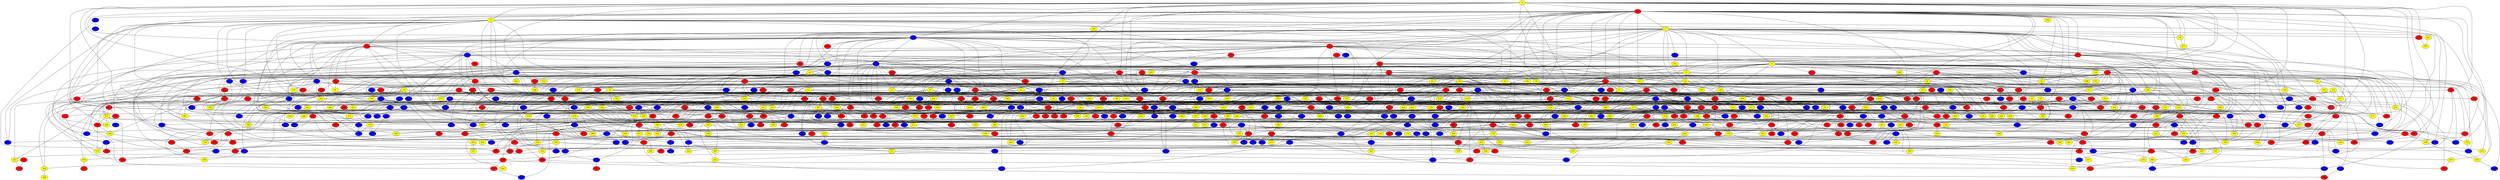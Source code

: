 graph {
0 [style = filled fillcolor = yellow];
1 [style = filled fillcolor = red];
2 [style = filled fillcolor = yellow];
3 [style = filled fillcolor = yellow];
4 [style = filled fillcolor = yellow];
5 [style = filled fillcolor = red];
6 [style = filled fillcolor = blue];
7 [style = filled fillcolor = red];
8 [style = filled fillcolor = red];
9 [style = filled fillcolor = red];
10 [style = filled fillcolor = blue];
11 [style = filled fillcolor = red];
12 [style = filled fillcolor = red];
13 [style = filled fillcolor = blue];
14 [style = filled fillcolor = red];
15 [style = filled fillcolor = red];
16 [style = filled fillcolor = yellow];
17 [style = filled fillcolor = yellow];
18 [style = filled fillcolor = blue];
19 [style = filled fillcolor = blue];
20 [style = filled fillcolor = red];
21 [style = filled fillcolor = yellow];
22 [style = filled fillcolor = blue];
23 [style = filled fillcolor = red];
24 [style = filled fillcolor = red];
25 [style = filled fillcolor = red];
26 [style = filled fillcolor = red];
27 [style = filled fillcolor = red];
28 [style = filled fillcolor = blue];
29 [style = filled fillcolor = yellow];
30 [style = filled fillcolor = yellow];
31 [style = filled fillcolor = red];
32 [style = filled fillcolor = yellow];
33 [style = filled fillcolor = blue];
34 [style = filled fillcolor = red];
35 [style = filled fillcolor = yellow];
36 [style = filled fillcolor = yellow];
37 [style = filled fillcolor = yellow];
38 [style = filled fillcolor = blue];
39 [style = filled fillcolor = blue];
40 [style = filled fillcolor = red];
41 [style = filled fillcolor = yellow];
42 [style = filled fillcolor = blue];
43 [style = filled fillcolor = red];
44 [style = filled fillcolor = blue];
45 [style = filled fillcolor = yellow];
46 [style = filled fillcolor = red];
47 [style = filled fillcolor = red];
48 [style = filled fillcolor = blue];
49 [style = filled fillcolor = yellow];
50 [style = filled fillcolor = yellow];
51 [style = filled fillcolor = yellow];
52 [style = filled fillcolor = red];
53 [style = filled fillcolor = red];
54 [style = filled fillcolor = yellow];
55 [style = filled fillcolor = blue];
56 [style = filled fillcolor = red];
57 [style = filled fillcolor = red];
58 [style = filled fillcolor = yellow];
59 [style = filled fillcolor = red];
60 [style = filled fillcolor = yellow];
61 [style = filled fillcolor = yellow];
62 [style = filled fillcolor = yellow];
63 [style = filled fillcolor = red];
64 [style = filled fillcolor = red];
65 [style = filled fillcolor = red];
66 [style = filled fillcolor = yellow];
67 [style = filled fillcolor = yellow];
68 [style = filled fillcolor = yellow];
69 [style = filled fillcolor = red];
70 [style = filled fillcolor = red];
71 [style = filled fillcolor = red];
72 [style = filled fillcolor = yellow];
73 [style = filled fillcolor = yellow];
74 [style = filled fillcolor = yellow];
75 [style = filled fillcolor = red];
76 [style = filled fillcolor = blue];
77 [style = filled fillcolor = blue];
78 [style = filled fillcolor = yellow];
79 [style = filled fillcolor = blue];
80 [style = filled fillcolor = red];
81 [style = filled fillcolor = yellow];
82 [style = filled fillcolor = blue];
83 [style = filled fillcolor = blue];
84 [style = filled fillcolor = blue];
85 [style = filled fillcolor = red];
86 [style = filled fillcolor = blue];
87 [style = filled fillcolor = blue];
88 [style = filled fillcolor = blue];
89 [style = filled fillcolor = blue];
90 [style = filled fillcolor = red];
91 [style = filled fillcolor = blue];
92 [style = filled fillcolor = red];
93 [style = filled fillcolor = red];
94 [style = filled fillcolor = blue];
95 [style = filled fillcolor = blue];
96 [style = filled fillcolor = yellow];
97 [style = filled fillcolor = blue];
98 [style = filled fillcolor = yellow];
99 [style = filled fillcolor = red];
100 [style = filled fillcolor = red];
101 [style = filled fillcolor = red];
102 [style = filled fillcolor = red];
103 [style = filled fillcolor = red];
104 [style = filled fillcolor = yellow];
105 [style = filled fillcolor = yellow];
106 [style = filled fillcolor = red];
107 [style = filled fillcolor = yellow];
108 [style = filled fillcolor = red];
109 [style = filled fillcolor = blue];
110 [style = filled fillcolor = blue];
111 [style = filled fillcolor = blue];
112 [style = filled fillcolor = yellow];
113 [style = filled fillcolor = yellow];
114 [style = filled fillcolor = yellow];
115 [style = filled fillcolor = yellow];
116 [style = filled fillcolor = blue];
117 [style = filled fillcolor = blue];
118 [style = filled fillcolor = red];
119 [style = filled fillcolor = blue];
120 [style = filled fillcolor = red];
121 [style = filled fillcolor = blue];
122 [style = filled fillcolor = red];
123 [style = filled fillcolor = blue];
124 [style = filled fillcolor = blue];
125 [style = filled fillcolor = blue];
126 [style = filled fillcolor = red];
127 [style = filled fillcolor = red];
128 [style = filled fillcolor = red];
129 [style = filled fillcolor = red];
130 [style = filled fillcolor = blue];
131 [style = filled fillcolor = blue];
132 [style = filled fillcolor = red];
133 [style = filled fillcolor = yellow];
134 [style = filled fillcolor = red];
135 [style = filled fillcolor = blue];
136 [style = filled fillcolor = blue];
137 [style = filled fillcolor = red];
138 [style = filled fillcolor = yellow];
139 [style = filled fillcolor = yellow];
140 [style = filled fillcolor = blue];
141 [style = filled fillcolor = yellow];
142 [style = filled fillcolor = blue];
143 [style = filled fillcolor = blue];
144 [style = filled fillcolor = yellow];
145 [style = filled fillcolor = blue];
146 [style = filled fillcolor = blue];
147 [style = filled fillcolor = red];
148 [style = filled fillcolor = blue];
149 [style = filled fillcolor = blue];
150 [style = filled fillcolor = red];
151 [style = filled fillcolor = yellow];
152 [style = filled fillcolor = red];
153 [style = filled fillcolor = red];
154 [style = filled fillcolor = yellow];
155 [style = filled fillcolor = red];
156 [style = filled fillcolor = yellow];
157 [style = filled fillcolor = blue];
158 [style = filled fillcolor = blue];
159 [style = filled fillcolor = blue];
160 [style = filled fillcolor = red];
161 [style = filled fillcolor = yellow];
162 [style = filled fillcolor = yellow];
163 [style = filled fillcolor = yellow];
164 [style = filled fillcolor = blue];
165 [style = filled fillcolor = blue];
166 [style = filled fillcolor = yellow];
167 [style = filled fillcolor = red];
168 [style = filled fillcolor = red];
169 [style = filled fillcolor = yellow];
170 [style = filled fillcolor = red];
171 [style = filled fillcolor = red];
172 [style = filled fillcolor = yellow];
173 [style = filled fillcolor = blue];
174 [style = filled fillcolor = red];
175 [style = filled fillcolor = red];
176 [style = filled fillcolor = blue];
177 [style = filled fillcolor = red];
178 [style = filled fillcolor = yellow];
179 [style = filled fillcolor = yellow];
180 [style = filled fillcolor = red];
181 [style = filled fillcolor = red];
182 [style = filled fillcolor = red];
183 [style = filled fillcolor = yellow];
184 [style = filled fillcolor = red];
185 [style = filled fillcolor = yellow];
186 [style = filled fillcolor = yellow];
187 [style = filled fillcolor = yellow];
188 [style = filled fillcolor = yellow];
189 [style = filled fillcolor = blue];
190 [style = filled fillcolor = red];
191 [style = filled fillcolor = red];
192 [style = filled fillcolor = red];
193 [style = filled fillcolor = yellow];
194 [style = filled fillcolor = red];
195 [style = filled fillcolor = red];
196 [style = filled fillcolor = blue];
197 [style = filled fillcolor = blue];
198 [style = filled fillcolor = yellow];
199 [style = filled fillcolor = red];
200 [style = filled fillcolor = yellow];
201 [style = filled fillcolor = yellow];
202 [style = filled fillcolor = red];
203 [style = filled fillcolor = red];
204 [style = filled fillcolor = blue];
205 [style = filled fillcolor = blue];
206 [style = filled fillcolor = yellow];
207 [style = filled fillcolor = yellow];
208 [style = filled fillcolor = blue];
209 [style = filled fillcolor = blue];
210 [style = filled fillcolor = red];
211 [style = filled fillcolor = yellow];
212 [style = filled fillcolor = red];
213 [style = filled fillcolor = blue];
214 [style = filled fillcolor = red];
215 [style = filled fillcolor = red];
216 [style = filled fillcolor = yellow];
217 [style = filled fillcolor = red];
218 [style = filled fillcolor = blue];
219 [style = filled fillcolor = yellow];
220 [style = filled fillcolor = blue];
221 [style = filled fillcolor = yellow];
222 [style = filled fillcolor = red];
223 [style = filled fillcolor = red];
224 [style = filled fillcolor = blue];
225 [style = filled fillcolor = yellow];
226 [style = filled fillcolor = yellow];
227 [style = filled fillcolor = blue];
228 [style = filled fillcolor = red];
229 [style = filled fillcolor = red];
230 [style = filled fillcolor = blue];
231 [style = filled fillcolor = yellow];
232 [style = filled fillcolor = red];
233 [style = filled fillcolor = blue];
234 [style = filled fillcolor = blue];
235 [style = filled fillcolor = yellow];
236 [style = filled fillcolor = red];
237 [style = filled fillcolor = blue];
238 [style = filled fillcolor = red];
239 [style = filled fillcolor = blue];
240 [style = filled fillcolor = red];
241 [style = filled fillcolor = blue];
242 [style = filled fillcolor = yellow];
243 [style = filled fillcolor = red];
244 [style = filled fillcolor = red];
245 [style = filled fillcolor = red];
246 [style = filled fillcolor = yellow];
247 [style = filled fillcolor = blue];
248 [style = filled fillcolor = red];
249 [style = filled fillcolor = red];
250 [style = filled fillcolor = yellow];
251 [style = filled fillcolor = red];
252 [style = filled fillcolor = yellow];
253 [style = filled fillcolor = red];
254 [style = filled fillcolor = blue];
255 [style = filled fillcolor = blue];
256 [style = filled fillcolor = yellow];
257 [style = filled fillcolor = yellow];
258 [style = filled fillcolor = blue];
259 [style = filled fillcolor = yellow];
260 [style = filled fillcolor = yellow];
261 [style = filled fillcolor = blue];
262 [style = filled fillcolor = red];
263 [style = filled fillcolor = red];
264 [style = filled fillcolor = yellow];
265 [style = filled fillcolor = red];
266 [style = filled fillcolor = red];
267 [style = filled fillcolor = yellow];
268 [style = filled fillcolor = yellow];
269 [style = filled fillcolor = blue];
270 [style = filled fillcolor = red];
271 [style = filled fillcolor = red];
272 [style = filled fillcolor = blue];
273 [style = filled fillcolor = blue];
274 [style = filled fillcolor = yellow];
275 [style = filled fillcolor = red];
276 [style = filled fillcolor = red];
277 [style = filled fillcolor = yellow];
278 [style = filled fillcolor = yellow];
279 [style = filled fillcolor = red];
280 [style = filled fillcolor = yellow];
281 [style = filled fillcolor = yellow];
282 [style = filled fillcolor = red];
283 [style = filled fillcolor = red];
284 [style = filled fillcolor = red];
285 [style = filled fillcolor = red];
286 [style = filled fillcolor = yellow];
287 [style = filled fillcolor = yellow];
288 [style = filled fillcolor = yellow];
289 [style = filled fillcolor = yellow];
290 [style = filled fillcolor = red];
291 [style = filled fillcolor = red];
292 [style = filled fillcolor = red];
293 [style = filled fillcolor = yellow];
294 [style = filled fillcolor = yellow];
295 [style = filled fillcolor = red];
296 [style = filled fillcolor = yellow];
297 [style = filled fillcolor = blue];
298 [style = filled fillcolor = blue];
299 [style = filled fillcolor = yellow];
300 [style = filled fillcolor = red];
301 [style = filled fillcolor = red];
302 [style = filled fillcolor = yellow];
303 [style = filled fillcolor = yellow];
304 [style = filled fillcolor = blue];
305 [style = filled fillcolor = yellow];
306 [style = filled fillcolor = yellow];
307 [style = filled fillcolor = blue];
308 [style = filled fillcolor = red];
309 [style = filled fillcolor = red];
310 [style = filled fillcolor = yellow];
311 [style = filled fillcolor = yellow];
312 [style = filled fillcolor = red];
313 [style = filled fillcolor = red];
314 [style = filled fillcolor = red];
315 [style = filled fillcolor = yellow];
316 [style = filled fillcolor = red];
317 [style = filled fillcolor = yellow];
318 [style = filled fillcolor = red];
319 [style = filled fillcolor = red];
320 [style = filled fillcolor = yellow];
321 [style = filled fillcolor = blue];
322 [style = filled fillcolor = yellow];
323 [style = filled fillcolor = blue];
324 [style = filled fillcolor = blue];
325 [style = filled fillcolor = blue];
326 [style = filled fillcolor = blue];
327 [style = filled fillcolor = yellow];
328 [style = filled fillcolor = blue];
329 [style = filled fillcolor = red];
330 [style = filled fillcolor = yellow];
331 [style = filled fillcolor = yellow];
332 [style = filled fillcolor = red];
333 [style = filled fillcolor = blue];
334 [style = filled fillcolor = red];
335 [style = filled fillcolor = blue];
336 [style = filled fillcolor = red];
337 [style = filled fillcolor = yellow];
338 [style = filled fillcolor = blue];
339 [style = filled fillcolor = yellow];
340 [style = filled fillcolor = red];
341 [style = filled fillcolor = red];
342 [style = filled fillcolor = red];
343 [style = filled fillcolor = red];
344 [style = filled fillcolor = yellow];
345 [style = filled fillcolor = red];
346 [style = filled fillcolor = yellow];
347 [style = filled fillcolor = yellow];
348 [style = filled fillcolor = red];
349 [style = filled fillcolor = yellow];
350 [style = filled fillcolor = yellow];
351 [style = filled fillcolor = red];
352 [style = filled fillcolor = red];
353 [style = filled fillcolor = blue];
354 [style = filled fillcolor = red];
355 [style = filled fillcolor = yellow];
356 [style = filled fillcolor = yellow];
357 [style = filled fillcolor = red];
358 [style = filled fillcolor = red];
359 [style = filled fillcolor = yellow];
360 [style = filled fillcolor = red];
361 [style = filled fillcolor = blue];
362 [style = filled fillcolor = yellow];
363 [style = filled fillcolor = red];
364 [style = filled fillcolor = red];
365 [style = filled fillcolor = blue];
366 [style = filled fillcolor = yellow];
367 [style = filled fillcolor = blue];
368 [style = filled fillcolor = red];
369 [style = filled fillcolor = blue];
370 [style = filled fillcolor = blue];
371 [style = filled fillcolor = yellow];
372 [style = filled fillcolor = yellow];
373 [style = filled fillcolor = yellow];
374 [style = filled fillcolor = yellow];
375 [style = filled fillcolor = yellow];
376 [style = filled fillcolor = red];
377 [style = filled fillcolor = blue];
378 [style = filled fillcolor = red];
379 [style = filled fillcolor = yellow];
380 [style = filled fillcolor = red];
381 [style = filled fillcolor = yellow];
382 [style = filled fillcolor = red];
383 [style = filled fillcolor = red];
384 [style = filled fillcolor = red];
385 [style = filled fillcolor = yellow];
386 [style = filled fillcolor = yellow];
387 [style = filled fillcolor = blue];
388 [style = filled fillcolor = red];
389 [style = filled fillcolor = red];
390 [style = filled fillcolor = yellow];
391 [style = filled fillcolor = red];
392 [style = filled fillcolor = yellow];
393 [style = filled fillcolor = red];
394 [style = filled fillcolor = yellow];
395 [style = filled fillcolor = yellow];
396 [style = filled fillcolor = red];
397 [style = filled fillcolor = yellow];
398 [style = filled fillcolor = red];
399 [style = filled fillcolor = red];
400 [style = filled fillcolor = yellow];
401 [style = filled fillcolor = red];
402 [style = filled fillcolor = red];
403 [style = filled fillcolor = blue];
404 [style = filled fillcolor = yellow];
405 [style = filled fillcolor = red];
406 [style = filled fillcolor = blue];
407 [style = filled fillcolor = red];
408 [style = filled fillcolor = yellow];
409 [style = filled fillcolor = blue];
410 [style = filled fillcolor = yellow];
411 [style = filled fillcolor = yellow];
412 [style = filled fillcolor = yellow];
413 [style = filled fillcolor = red];
414 [style = filled fillcolor = blue];
415 [style = filled fillcolor = blue];
416 [style = filled fillcolor = yellow];
417 [style = filled fillcolor = blue];
418 [style = filled fillcolor = yellow];
419 [style = filled fillcolor = blue];
420 [style = filled fillcolor = blue];
421 [style = filled fillcolor = blue];
422 [style = filled fillcolor = red];
423 [style = filled fillcolor = red];
424 [style = filled fillcolor = red];
425 [style = filled fillcolor = red];
426 [style = filled fillcolor = blue];
427 [style = filled fillcolor = yellow];
428 [style = filled fillcolor = blue];
429 [style = filled fillcolor = red];
430 [style = filled fillcolor = yellow];
431 [style = filled fillcolor = yellow];
432 [style = filled fillcolor = red];
433 [style = filled fillcolor = yellow];
434 [style = filled fillcolor = red];
435 [style = filled fillcolor = yellow];
436 [style = filled fillcolor = yellow];
437 [style = filled fillcolor = blue];
438 [style = filled fillcolor = blue];
439 [style = filled fillcolor = blue];
440 [style = filled fillcolor = yellow];
441 [style = filled fillcolor = blue];
442 [style = filled fillcolor = blue];
443 [style = filled fillcolor = red];
444 [style = filled fillcolor = yellow];
445 [style = filled fillcolor = yellow];
446 [style = filled fillcolor = yellow];
447 [style = filled fillcolor = red];
448 [style = filled fillcolor = red];
449 [style = filled fillcolor = yellow];
450 [style = filled fillcolor = yellow];
451 [style = filled fillcolor = red];
452 [style = filled fillcolor = yellow];
453 [style = filled fillcolor = red];
454 [style = filled fillcolor = yellow];
455 [style = filled fillcolor = blue];
456 [style = filled fillcolor = yellow];
457 [style = filled fillcolor = blue];
458 [style = filled fillcolor = blue];
459 [style = filled fillcolor = blue];
460 [style = filled fillcolor = blue];
461 [style = filled fillcolor = red];
462 [style = filled fillcolor = yellow];
463 [style = filled fillcolor = yellow];
464 [style = filled fillcolor = red];
465 [style = filled fillcolor = yellow];
466 [style = filled fillcolor = blue];
467 [style = filled fillcolor = red];
468 [style = filled fillcolor = red];
469 [style = filled fillcolor = yellow];
470 [style = filled fillcolor = red];
471 [style = filled fillcolor = blue];
472 [style = filled fillcolor = yellow];
473 [style = filled fillcolor = blue];
474 [style = filled fillcolor = red];
475 [style = filled fillcolor = blue];
476 [style = filled fillcolor = red];
477 [style = filled fillcolor = blue];
478 [style = filled fillcolor = red];
479 [style = filled fillcolor = blue];
480 [style = filled fillcolor = red];
481 [style = filled fillcolor = blue];
482 [style = filled fillcolor = yellow];
483 [style = filled fillcolor = red];
484 [style = filled fillcolor = blue];
485 [style = filled fillcolor = blue];
486 [style = filled fillcolor = yellow];
487 [style = filled fillcolor = yellow];
488 [style = filled fillcolor = blue];
489 [style = filled fillcolor = yellow];
490 [style = filled fillcolor = blue];
491 [style = filled fillcolor = yellow];
492 [style = filled fillcolor = yellow];
493 [style = filled fillcolor = yellow];
494 [style = filled fillcolor = blue];
495 [style = filled fillcolor = yellow];
496 [style = filled fillcolor = blue];
497 [style = filled fillcolor = red];
498 [style = filled fillcolor = red];
499 [style = filled fillcolor = red];
500 [style = filled fillcolor = red];
501 [style = filled fillcolor = yellow];
502 [style = filled fillcolor = yellow];
503 [style = filled fillcolor = yellow];
504 [style = filled fillcolor = blue];
505 [style = filled fillcolor = red];
506 [style = filled fillcolor = yellow];
507 [style = filled fillcolor = yellow];
508 [style = filled fillcolor = blue];
509 [style = filled fillcolor = yellow];
510 [style = filled fillcolor = blue];
511 [style = filled fillcolor = yellow];
512 [style = filled fillcolor = blue];
513 [style = filled fillcolor = red];
514 [style = filled fillcolor = blue];
515 [style = filled fillcolor = blue];
516 [style = filled fillcolor = yellow];
517 [style = filled fillcolor = yellow];
518 [style = filled fillcolor = red];
519 [style = filled fillcolor = yellow];
520 [style = filled fillcolor = yellow];
521 [style = filled fillcolor = yellow];
522 [style = filled fillcolor = red];
523 [style = filled fillcolor = yellow];
524 [style = filled fillcolor = yellow];
525 [style = filled fillcolor = blue];
526 [style = filled fillcolor = red];
527 [style = filled fillcolor = yellow];
528 [style = filled fillcolor = blue];
529 [style = filled fillcolor = blue];
530 [style = filled fillcolor = blue];
531 [style = filled fillcolor = blue];
532 [style = filled fillcolor = yellow];
533 [style = filled fillcolor = yellow];
534 [style = filled fillcolor = blue];
535 [style = filled fillcolor = red];
536 [style = filled fillcolor = red];
537 [style = filled fillcolor = blue];
538 [style = filled fillcolor = yellow];
539 [style = filled fillcolor = yellow];
540 [style = filled fillcolor = blue];
541 [style = filled fillcolor = yellow];
542 [style = filled fillcolor = red];
543 [style = filled fillcolor = yellow];
544 [style = filled fillcolor = yellow];
545 [style = filled fillcolor = yellow];
546 [style = filled fillcolor = yellow];
547 [style = filled fillcolor = blue];
548 [style = filled fillcolor = red];
549 [style = filled fillcolor = red];
550 [style = filled fillcolor = red];
551 [style = filled fillcolor = yellow];
552 [style = filled fillcolor = blue];
553 [style = filled fillcolor = yellow];
554 [style = filled fillcolor = red];
555 [style = filled fillcolor = red];
556 [style = filled fillcolor = yellow];
557 [style = filled fillcolor = blue];
558 [style = filled fillcolor = red];
559 [style = filled fillcolor = red];
560 [style = filled fillcolor = yellow];
561 [style = filled fillcolor = blue];
562 [style = filled fillcolor = red];
563 [style = filled fillcolor = blue];
564 [style = filled fillcolor = yellow];
565 [style = filled fillcolor = yellow];
566 [style = filled fillcolor = blue];
567 [style = filled fillcolor = blue];
568 [style = filled fillcolor = yellow];
569 [style = filled fillcolor = yellow];
570 [style = filled fillcolor = blue];
571 [style = filled fillcolor = yellow];
572 [style = filled fillcolor = yellow];
573 [style = filled fillcolor = yellow];
574 [style = filled fillcolor = red];
575 [style = filled fillcolor = yellow];
576 [style = filled fillcolor = blue];
577 [style = filled fillcolor = red];
578 [style = filled fillcolor = blue];
579 [style = filled fillcolor = blue];
580 [style = filled fillcolor = blue];
581 [style = filled fillcolor = blue];
582 [style = filled fillcolor = red];
583 [style = filled fillcolor = yellow];
584 [style = filled fillcolor = red];
585 [style = filled fillcolor = blue];
586 [style = filled fillcolor = red];
587 [style = filled fillcolor = blue];
588 [style = filled fillcolor = yellow];
589 [style = filled fillcolor = red];
590 [style = filled fillcolor = red];
591 [style = filled fillcolor = blue];
592 [style = filled fillcolor = yellow];
593 [style = filled fillcolor = red];
594 [style = filled fillcolor = blue];
595 [style = filled fillcolor = red];
596 [style = filled fillcolor = blue];
597 [style = filled fillcolor = blue];
598 [style = filled fillcolor = red];
599 [style = filled fillcolor = yellow];
600 [style = filled fillcolor = blue];
601 [style = filled fillcolor = yellow];
602 [style = filled fillcolor = yellow];
603 [style = filled fillcolor = blue];
604 [style = filled fillcolor = yellow];
605 [style = filled fillcolor = red];
606 [style = filled fillcolor = yellow];
607 [style = filled fillcolor = yellow];
608 [style = filled fillcolor = blue];
609 [style = filled fillcolor = red];
610 [style = filled fillcolor = blue];
611 [style = filled fillcolor = blue];
612 [style = filled fillcolor = yellow];
613 [style = filled fillcolor = blue];
614 [style = filled fillcolor = blue];
615 [style = filled fillcolor = red];
616 [style = filled fillcolor = blue];
617 [style = filled fillcolor = blue];
618 [style = filled fillcolor = yellow];
619 [style = filled fillcolor = red];
620 [style = filled fillcolor = blue];
621 [style = filled fillcolor = yellow];
622 [style = filled fillcolor = yellow];
623 [style = filled fillcolor = red];
624 [style = filled fillcolor = blue];
625 [style = filled fillcolor = red];
626 [style = filled fillcolor = yellow];
627 [style = filled fillcolor = red];
628 [style = filled fillcolor = red];
629 [style = filled fillcolor = yellow];
630 [style = filled fillcolor = blue];
631 [style = filled fillcolor = yellow];
632 [style = filled fillcolor = red];
633 [style = filled fillcolor = blue];
634 [style = filled fillcolor = yellow];
635 [style = filled fillcolor = yellow];
636 [style = filled fillcolor = blue];
637 [style = filled fillcolor = red];
638 [style = filled fillcolor = yellow];
639 [style = filled fillcolor = blue];
640 [style = filled fillcolor = red];
641 [style = filled fillcolor = yellow];
642 [style = filled fillcolor = yellow];
643 [style = filled fillcolor = yellow];
644 [style = filled fillcolor = red];
645 [style = filled fillcolor = yellow];
646 [style = filled fillcolor = blue];
647 [style = filled fillcolor = blue];
648 [style = filled fillcolor = yellow];
649 [style = filled fillcolor = yellow];
650 [style = filled fillcolor = red];
651 [style = filled fillcolor = yellow];
652 [style = filled fillcolor = blue];
653 [style = filled fillcolor = blue];
654 [style = filled fillcolor = red];
655 [style = filled fillcolor = yellow];
656 [style = filled fillcolor = blue];
657 [style = filled fillcolor = red];
658 [style = filled fillcolor = yellow];
659 [style = filled fillcolor = red];
660 [style = filled fillcolor = red];
661 [style = filled fillcolor = yellow];
662 [style = filled fillcolor = yellow];
663 [style = filled fillcolor = red];
664 [style = filled fillcolor = red];
665 [style = filled fillcolor = red];
666 [style = filled fillcolor = red];
667 [style = filled fillcolor = yellow];
668 [style = filled fillcolor = yellow];
669 [style = filled fillcolor = blue];
670 [style = filled fillcolor = blue];
671 [style = filled fillcolor = yellow];
672 [style = filled fillcolor = yellow];
673 [style = filled fillcolor = yellow];
674 [style = filled fillcolor = blue];
675 [style = filled fillcolor = red];
676 [style = filled fillcolor = red];
677 [style = filled fillcolor = blue];
678 [style = filled fillcolor = yellow];
679 [style = filled fillcolor = red];
680 [style = filled fillcolor = red];
681 [style = filled fillcolor = red];
682 [style = filled fillcolor = blue];
683 [style = filled fillcolor = yellow];
684 [style = filled fillcolor = red];
685 [style = filled fillcolor = red];
686 [style = filled fillcolor = blue];
687 [style = filled fillcolor = red];
688 [style = filled fillcolor = red];
689 [style = filled fillcolor = blue];
690 [style = filled fillcolor = red];
691 [style = filled fillcolor = yellow];
692 [style = filled fillcolor = blue];
693 [style = filled fillcolor = blue];
694 [style = filled fillcolor = red];
695 [style = filled fillcolor = yellow];
696 [style = filled fillcolor = blue];
697 [style = filled fillcolor = red];
698 [style = filled fillcolor = yellow];
699 [style = filled fillcolor = blue];
0 -- 20;
0 -- 40;
0 -- 42;
0 -- 54;
0 -- 70;
0 -- 71;
0 -- 96;
0 -- 103;
0 -- 118;
0 -- 158;
0 -- 195;
0 -- 211;
0 -- 226;
0 -- 236;
0 -- 276;
0 -- 325;
0 -- 340;
0 -- 476;
0 -- 575;
1 -- 2;
1 -- 3;
1 -- 4;
1 -- 5;
1 -- 7;
1 -- 8;
1 -- 11;
1 -- 12;
1 -- 21;
1 -- 23;
1 -- 24;
1 -- 34;
1 -- 36;
1 -- 41;
1 -- 54;
1 -- 60;
0 -- 6;
0 -- 5;
0 -- 2;
0 -- 1;
1 -- 67;
1 -- 77;
1 -- 105;
1 -- 117;
1 -- 139;
1 -- 167;
1 -- 214;
1 -- 225;
1 -- 228;
1 -- 238;
1 -- 259;
1 -- 277;
1 -- 306;
1 -- 326;
1 -- 344;
1 -- 421;
1 -- 427;
1 -- 505;
1 -- 563;
1 -- 576;
1 -- 603;
1 -- 685;
2 -- 3;
2 -- 18;
2 -- 32;
2 -- 35;
2 -- 37;
2 -- 47;
2 -- 64;
2 -- 79;
2 -- 104;
2 -- 128;
2 -- 141;
2 -- 155;
2 -- 157;
2 -- 251;
2 -- 287;
2 -- 288;
2 -- 404;
2 -- 490;
2 -- 594;
2 -- 601;
2 -- 644;
3 -- 4;
3 -- 5;
3 -- 6;
3 -- 7;
3 -- 12;
3 -- 13;
3 -- 17;
3 -- 29;
3 -- 30;
3 -- 31;
3 -- 33;
3 -- 36;
3 -- 46;
3 -- 51;
3 -- 55;
3 -- 66;
3 -- 70;
3 -- 103;
3 -- 109;
3 -- 134;
3 -- 138;
3 -- 143;
3 -- 149;
3 -- 174;
3 -- 429;
3 -- 455;
3 -- 458;
3 -- 459;
3 -- 468;
3 -- 525;
3 -- 554;
3 -- 606;
4 -- 12;
4 -- 14;
4 -- 16;
4 -- 17;
4 -- 51;
4 -- 59;
4 -- 60;
4 -- 65;
4 -- 99;
4 -- 113;
4 -- 119;
4 -- 136;
4 -- 147;
4 -- 153;
4 -- 169;
4 -- 175;
4 -- 176;
4 -- 198;
4 -- 205;
4 -- 209;
4 -- 238;
4 -- 239;
4 -- 282;
4 -- 288;
4 -- 341;
4 -- 342;
4 -- 387;
4 -- 415;
4 -- 486;
4 -- 492;
4 -- 545;
4 -- 548;
4 -- 554;
4 -- 564;
4 -- 577;
4 -- 672;
5 -- 9;
5 -- 25;
5 -- 34;
5 -- 53;
5 -- 57;
5 -- 97;
5 -- 135;
5 -- 189;
5 -- 262;
5 -- 461;
5 -- 521;
5 -- 644;
6 -- 7;
6 -- 8;
6 -- 9;
6 -- 13;
6 -- 16;
6 -- 25;
6 -- 44;
6 -- 47;
6 -- 55;
6 -- 64;
6 -- 101;
6 -- 115;
6 -- 116;
6 -- 175;
6 -- 186;
6 -- 187;
6 -- 206;
6 -- 221;
6 -- 227;
6 -- 290;
6 -- 355;
6 -- 358;
6 -- 376;
6 -- 442;
6 -- 470;
6 -- 592;
7 -- 10;
7 -- 14;
7 -- 19;
7 -- 33;
7 -- 38;
7 -- 69;
7 -- 87;
7 -- 93;
7 -- 126;
7 -- 127;
7 -- 146;
7 -- 200;
7 -- 233;
7 -- 261;
7 -- 270;
7 -- 276;
7 -- 336;
7 -- 365;
7 -- 371;
7 -- 634;
8 -- 10;
8 -- 19;
8 -- 27;
8 -- 89;
8 -- 121;
8 -- 123;
8 -- 133;
8 -- 189;
8 -- 382;
8 -- 488;
8 -- 542;
8 -- 613;
9 -- 11;
9 -- 21;
9 -- 34;
9 -- 35;
9 -- 40;
9 -- 114;
9 -- 107;
9 -- 156;
9 -- 167;
9 -- 195;
9 -- 366;
9 -- 406;
9 -- 599;
9 -- 639;
9 -- 670;
10 -- 15;
10 -- 23;
10 -- 53;
10 -- 70;
10 -- 165;
10 -- 359;
10 -- 368;
10 -- 370;
10 -- 442;
10 -- 531;
10 -- 559;
10 -- 562;
11 -- 35;
11 -- 47;
11 -- 116;
11 -- 118;
11 -- 179;
11 -- 202;
11 -- 248;
12 -- 42;
12 -- 45;
12 -- 60;
12 -- 86;
12 -- 123;
12 -- 166;
12 -- 245;
12 -- 282;
12 -- 293;
12 -- 301;
12 -- 333;
12 -- 351;
12 -- 412;
12 -- 469;
12 -- 551;
12 -- 568;
12 -- 589;
12 -- 610;
12 -- 649;
12 -- 655;
13 -- 21;
13 -- 26;
13 -- 39;
13 -- 95;
13 -- 183;
13 -- 196;
13 -- 230;
13 -- 249;
13 -- 258;
13 -- 290;
13 -- 334;
13 -- 363;
13 -- 415;
13 -- 424;
13 -- 462;
13 -- 551;
13 -- 594;
13 -- 626;
13 -- 653;
13 -- 660;
13 -- 679;
14 -- 54;
14 -- 58;
14 -- 84;
14 -- 99;
14 -- 163;
14 -- 203;
14 -- 235;
15 -- 348;
15 -- 558;
15 -- 620;
16 -- 29;
16 -- 32;
16 -- 89;
16 -- 91;
16 -- 141;
16 -- 154;
16 -- 178;
16 -- 191;
16 -- 474;
16 -- 604;
17 -- 20;
17 -- 22;
17 -- 30;
17 -- 41;
17 -- 110;
17 -- 135;
17 -- 243;
17 -- 298;
17 -- 299;
17 -- 380;
17 -- 450;
17 -- 524;
17 -- 690;
18 -- 51;
18 -- 52;
18 -- 73;
18 -- 77;
18 -- 117;
18 -- 290;
18 -- 349;
18 -- 418;
19 -- 24;
19 -- 27;
19 -- 231;
19 -- 240;
19 -- 276;
19 -- 283;
19 -- 317;
19 -- 337;
19 -- 379;
19 -- 490;
19 -- 543;
19 -- 571;
19 -- 631;
19 -- 647;
20 -- 131;
20 -- 224;
20 -- 339;
20 -- 361;
20 -- 586;
20 -- 636;
21 -- 89;
21 -- 367;
21 -- 403;
21 -- 480;
21 -- 576;
22 -- 190;
22 -- 477;
22 -- 676;
23 -- 28;
23 -- 49;
23 -- 138;
23 -- 217;
23 -- 402;
24 -- 32;
24 -- 48;
24 -- 67;
24 -- 80;
24 -- 98;
24 -- 99;
24 -- 105;
24 -- 126;
24 -- 129;
24 -- 157;
24 -- 160;
24 -- 176;
24 -- 181;
24 -- 182;
24 -- 213;
24 -- 246;
24 -- 274;
24 -- 321;
24 -- 340;
24 -- 503;
24 -- 545;
24 -- 590;
24 -- 643;
25 -- 81;
25 -- 122;
25 -- 150;
25 -- 199;
25 -- 296;
25 -- 585;
25 -- 665;
25 -- 687;
26 -- 29;
26 -- 37;
26 -- 41;
26 -- 106;
26 -- 108;
26 -- 119;
26 -- 124;
26 -- 157;
26 -- 293;
26 -- 426;
26 -- 510;
27 -- 66;
27 -- 80;
27 -- 358;
27 -- 360;
28 -- 30;
28 -- 205;
28 -- 386;
28 -- 669;
29 -- 31;
29 -- 59;
29 -- 80;
29 -- 90;
29 -- 109;
29 -- 137;
29 -- 156;
29 -- 174;
29 -- 229;
29 -- 331;
29 -- 332;
29 -- 685;
30 -- 43;
30 -- 63;
30 -- 331;
30 -- 363;
30 -- 432;
30 -- 665;
31 -- 38;
31 -- 44;
31 -- 53;
31 -- 106;
31 -- 188;
31 -- 248;
31 -- 267;
31 -- 304;
31 -- 329;
31 -- 361;
31 -- 523;
31 -- 587;
32 -- 69;
32 -- 104;
32 -- 201;
32 -- 244;
32 -- 251;
32 -- 417;
32 -- 438;
32 -- 495;
32 -- 617;
32 -- 693;
33 -- 58;
33 -- 348;
33 -- 372;
33 -- 458;
33 -- 568;
33 -- 601;
34 -- 45;
34 -- 50;
34 -- 192;
34 -- 309;
34 -- 329;
34 -- 630;
34 -- 657;
34 -- 693;
35 -- 42;
35 -- 48;
35 -- 142;
35 -- 431;
35 -- 473;
35 -- 493;
36 -- 277;
37 -- 198;
37 -- 299;
37 -- 301;
37 -- 393;
38 -- 88;
38 -- 112;
38 -- 264;
38 -- 323;
38 -- 699;
39 -- 43;
39 -- 91;
39 -- 125;
39 -- 208;
39 -- 278;
39 -- 317;
39 -- 328;
39 -- 480;
39 -- 518;
40 -- 50;
40 -- 55;
40 -- 78;
40 -- 128;
40 -- 385;
40 -- 423;
41 -- 467;
42 -- 139;
42 -- 418;
42 -- 432;
42 -- 592;
43 -- 44;
43 -- 68;
43 -- 100;
43 -- 187;
43 -- 221;
43 -- 284;
43 -- 377;
43 -- 574;
43 -- 632;
44 -- 46;
44 -- 57;
44 -- 64;
44 -- 110;
44 -- 140;
44 -- 161;
44 -- 164;
44 -- 166;
44 -- 234;
44 -- 293;
44 -- 302;
44 -- 352;
44 -- 414;
44 -- 471;
44 -- 518;
44 -- 520;
44 -- 532;
44 -- 579;
44 -- 596;
44 -- 597;
44 -- 605;
44 -- 670;
45 -- 49;
45 -- 411;
45 -- 416;
45 -- 430;
45 -- 624;
46 -- 65;
46 -- 86;
46 -- 97;
46 -- 131;
46 -- 246;
46 -- 331;
46 -- 395;
46 -- 469;
46 -- 494;
46 -- 629;
46 -- 661;
47 -- 61;
47 -- 67;
47 -- 102;
47 -- 148;
47 -- 182;
47 -- 199;
47 -- 247;
47 -- 249;
47 -- 300;
47 -- 314;
47 -- 319;
47 -- 332;
47 -- 396;
47 -- 452;
47 -- 547;
47 -- 567;
47 -- 615;
48 -- 69;
48 -- 72;
48 -- 94;
48 -- 111;
48 -- 158;
48 -- 181;
48 -- 223;
48 -- 253;
48 -- 378;
48 -- 401;
48 -- 462;
48 -- 466;
49 -- 115;
49 -- 124;
49 -- 183;
49 -- 249;
49 -- 355;
49 -- 500;
49 -- 510;
49 -- 562;
50 -- 87;
50 -- 91;
50 -- 137;
50 -- 269;
50 -- 314;
50 -- 400;
50 -- 467;
50 -- 487;
51 -- 130;
51 -- 294;
51 -- 315;
51 -- 460;
51 -- 549;
52 -- 83;
52 -- 95;
52 -- 101;
52 -- 142;
52 -- 281;
52 -- 294;
52 -- 379;
52 -- 388;
52 -- 398;
52 -- 465;
52 -- 582;
52 -- 654;
53 -- 74;
53 -- 369;
53 -- 412;
53 -- 697;
54 -- 85;
54 -- 212;
54 -- 496;
55 -- 83;
55 -- 118;
55 -- 134;
55 -- 141;
55 -- 155;
55 -- 287;
55 -- 289;
55 -- 360;
55 -- 433;
55 -- 573;
56 -- 76;
56 -- 79;
56 -- 100;
56 -- 136;
56 -- 270;
56 -- 652;
57 -- 102;
57 -- 243;
57 -- 268;
57 -- 272;
57 -- 368;
57 -- 401;
57 -- 528;
57 -- 699;
58 -- 61;
58 -- 75;
58 -- 136;
58 -- 312;
58 -- 333;
58 -- 347;
58 -- 351;
58 -- 646;
59 -- 113;
59 -- 122;
59 -- 195;
59 -- 217;
59 -- 561;
60 -- 114;
60 -- 649;
61 -- 62;
61 -- 86;
61 -- 98;
61 -- 104;
61 -- 354;
61 -- 436;
61 -- 534;
61 -- 635;
61 -- 657;
62 -- 139;
62 -- 235;
62 -- 312;
63 -- 296;
63 -- 316;
63 -- 345;
63 -- 499;
63 -- 666;
64 -- 129;
64 -- 231;
64 -- 240;
64 -- 374;
64 -- 644;
65 -- 125;
65 -- 206;
66 -- 369;
66 -- 515;
67 -- 115;
67 -- 159;
67 -- 190;
67 -- 275;
67 -- 535;
67 -- 638;
67 -- 655;
68 -- 85;
68 -- 102;
68 -- 283;
68 -- 337;
68 -- 422;
69 -- 120;
69 -- 131;
69 -- 217;
69 -- 252;
69 -- 334;
70 -- 155;
70 -- 356;
70 -- 357;
70 -- 470;
70 -- 567;
71 -- 310;
71 -- 471;
71 -- 566;
72 -- 216;
72 -- 484;
72 -- 522;
72 -- 540;
72 -- 601;
72 -- 608;
72 -- 636;
72 -- 642;
73 -- 83;
73 -- 84;
73 -- 92;
73 -- 254;
73 -- 496;
73 -- 500;
73 -- 552;
73 -- 589;
73 -- 622;
75 -- 124;
75 -- 180;
75 -- 199;
75 -- 263;
75 -- 305;
75 -- 407;
75 -- 432;
75 -- 503;
75 -- 624;
76 -- 84;
76 -- 117;
76 -- 181;
77 -- 113;
77 -- 120;
77 -- 128;
77 -- 185;
77 -- 227;
77 -- 236;
77 -- 242;
77 -- 246;
77 -- 310;
77 -- 373;
77 -- 623;
77 -- 631;
77 -- 646;
78 -- 119;
78 -- 310;
78 -- 311;
78 -- 477;
78 -- 570;
79 -- 434;
79 -- 540;
80 -- 74;
80 -- 147;
80 -- 287;
81 -- 177;
81 -- 194;
82 -- 125;
82 -- 210;
82 -- 524;
83 -- 145;
84 -- 145;
84 -- 146;
84 -- 200;
84 -- 386;
84 -- 421;
84 -- 481;
84 -- 508;
84 -- 676;
85 -- 129;
85 -- 218;
85 -- 299;
86 -- 108;
86 -- 121;
86 -- 273;
86 -- 433;
87 -- 384;
87 -- 532;
88 -- 96;
88 -- 116;
88 -- 171;
88 -- 216;
88 -- 224;
88 -- 232;
88 -- 319;
88 -- 336;
88 -- 409;
88 -- 411;
88 -- 456;
88 -- 508;
88 -- 514;
88 -- 578;
88 -- 584;
88 -- 664;
88 -- 668;
89 -- 121;
89 -- 280;
90 -- 197;
90 -- 363;
90 -- 696;
91 -- 690;
92 -- 375;
92 -- 446;
93 -- 600;
94 -- 228;
94 -- 278;
94 -- 292;
94 -- 588;
95 -- 165;
95 -- 188;
95 -- 234;
95 -- 260;
95 -- 335;
95 -- 366;
95 -- 520;
95 -- 561;
95 -- 576;
95 -- 661;
96 -- 296;
96 -- 298;
97 -- 110;
97 -- 648;
98 -- 176;
98 -- 233;
99 -- 109;
99 -- 130;
99 -- 203;
100 -- 152;
100 -- 233;
100 -- 257;
100 -- 390;
100 -- 480;
100 -- 593;
100 -- 690;
101 -- 161;
101 -- 204;
101 -- 226;
101 -- 675;
102 -- 253;
102 -- 382;
102 -- 557;
102 -- 621;
102 -- 679;
103 -- 507;
104 -- 339;
104 -- 394;
105 -- 173;
106 -- 365;
108 -- 111;
108 -- 154;
108 -- 156;
108 -- 163;
108 -- 178;
108 -- 373;
108 -- 382;
108 -- 652;
110 -- 170;
110 -- 301;
111 -- 244;
111 -- 250;
111 -- 270;
111 -- 338;
111 -- 429;
112 -- 509;
113 -- 140;
113 -- 212;
113 -- 658;
114 -- 197;
115 -- 145;
115 -- 164;
115 -- 356;
116 -- 135;
116 -- 313;
118 -- 123;
118 -- 468;
118 -- 491;
119 -- 265;
119 -- 272;
119 -- 320;
119 -- 465;
119 -- 564;
119 -- 612;
74 -- 232;
74 -- 509;
107 -- 150;
107 -- 239;
107 -- 353;
121 -- 580;
122 -- 346;
122 -- 441;
122 -- 587;
122 -- 589;
123 -- 158;
123 -- 204;
123 -- 222;
123 -- 271;
123 -- 335;
123 -- 372;
123 -- 377;
123 -- 651;
123 -- 678;
124 -- 152;
124 -- 159;
125 -- 165;
125 -- 174;
125 -- 177;
125 -- 185;
125 -- 223;
125 -- 406;
125 -- 435;
125 -- 556;
125 -- 590;
126 -- 163;
126 -- 226;
126 -- 362;
126 -- 389;
126 -- 414;
126 -- 554;
126 -- 648;
128 -- 553;
129 -- 418;
129 -- 466;
129 -- 504;
129 -- 532;
129 -- 566;
130 -- 303;
130 -- 381;
130 -- 384;
130 -- 456;
130 -- 476;
130 -- 478;
130 -- 542;
130 -- 631;
131 -- 201;
131 -- 232;
131 -- 381;
131 -- 431;
131 -- 549;
132 -- 327;
132 -- 362;
132 -- 387;
132 -- 641;
133 -- 167;
133 -- 189;
133 -- 193;
133 -- 202;
133 -- 231;
133 -- 370;
133 -- 504;
133 -- 580;
133 -- 628;
134 -- 152;
134 -- 230;
134 -- 335;
134 -- 572;
134 -- 683;
134 -- 694;
136 -- 193;
137 -- 223;
137 -- 271;
138 -- 180;
138 -- 441;
138 -- 642;
139 -- 150;
139 -- 271;
139 -- 291;
139 -- 499;
139 -- 530;
139 -- 623;
140 -- 215;
140 -- 447;
143 -- 149;
143 -- 322;
143 -- 410;
144 -- 209;
144 -- 284;
145 -- 266;
145 -- 437;
145 -- 455;
145 -- 481;
146 -- 166;
146 -- 175;
146 -- 179;
146 -- 343;
146 -- 399;
146 -- 497;
147 -- 269;
147 -- 350;
147 -- 497;
149 -- 196;
150 -- 228;
151 -- 551;
152 -- 213;
152 -- 258;
152 -- 569;
153 -- 627;
154 -- 247;
154 -- 325;
155 -- 162;
155 -- 168;
155 -- 298;
155 -- 408;
155 -- 450;
156 -- 207;
156 -- 219;
156 -- 318;
156 -- 482;
156 -- 494;
157 -- 237;
157 -- 274;
157 -- 349;
157 -- 656;
158 -- 289;
158 -- 419;
158 -- 570;
159 -- 292;
159 -- 408;
160 -- 535;
161 -- 170;
162 -- 197;
162 -- 204;
162 -- 269;
164 -- 191;
164 -- 192;
164 -- 278;
164 -- 555;
164 -- 697;
165 -- 513;
166 -- 170;
166 -- 188;
166 -- 303;
166 -- 375;
166 -- 488;
167 -- 327;
168 -- 182;
169 -- 173;
169 -- 238;
169 -- 255;
169 -- 266;
169 -- 436;
169 -- 684;
170 -- 237;
170 -- 469;
170 -- 493;
170 -- 646;
171 -- 430;
171 -- 531;
172 -- 185;
172 -- 211;
172 -- 243;
172 -- 405;
173 -- 308;
173 -- 385;
173 -- 689;
174 -- 186;
174 -- 309;
174 -- 402;
174 -- 512;
175 -- 230;
175 -- 279;
175 -- 285;
175 -- 434;
176 -- 451;
176 -- 488;
177 -- 326;
177 -- 489;
177 -- 538;
179 -- 262;
179 -- 281;
179 -- 407;
179 -- 538;
179 -- 555;
180 -- 209;
180 -- 548;
181 -- 509;
182 -- 268;
182 -- 425;
182 -- 520;
183 -- 463;
183 -- 582;
184 -- 453;
184 -- 572;
185 -- 241;
185 -- 260;
185 -- 341;
185 -- 501;
185 -- 618;
186 -- 255;
186 -- 485;
186 -- 511;
186 -- 518;
186 -- 566;
186 -- 611;
187 -- 575;
187 -- 643;
189 -- 626;
191 -- 304;
191 -- 448;
192 -- 210;
192 -- 626;
192 -- 697;
193 -- 367;
193 -- 555;
194 -- 215;
194 -- 292;
194 -- 460;
195 -- 511;
196 -- 229;
196 -- 237;
196 -- 571;
197 -- 359;
197 -- 542;
199 -- 221;
199 -- 343;
199 -- 357;
199 -- 374;
199 -- 419;
199 -- 495;
199 -- 516;
200 -- 564;
201 -- 214;
201 -- 546;
201 -- 634;
202 -- 662;
202 -- 668;
204 -- 658;
205 -- 285;
205 -- 654;
205 -- 675;
207 -- 252;
207 -- 303;
207 -- 305;
209 -- 264;
209 -- 313;
210 -- 267;
210 -- 498;
212 -- 350;
212 -- 442;
212 -- 483;
213 -- 302;
213 -- 332;
213 -- 463;
214 -- 676;
215 -- 220;
215 -- 472;
215 -- 476;
216 -- 438;
217 -- 640;
218 -- 546;
220 -- 395;
220 -- 522;
221 -- 400;
221 -- 687;
222 -- 472;
222 -- 539;
222 -- 540;
223 -- 391;
223 -- 508;
223 -- 695;
225 -- 359;
226 -- 502;
226 -- 516;
226 -- 666;
227 -- 248;
227 -- 410;
227 -- 634;
228 -- 239;
228 -- 312;
228 -- 346;
228 -- 533;
228 -- 688;
229 -- 274;
229 -- 380;
229 -- 417;
229 -- 519;
229 -- 544;
231 -- 240;
231 -- 254;
231 -- 259;
231 -- 306;
231 -- 599;
231 -- 640;
232 -- 330;
233 -- 282;
233 -- 596;
235 -- 486;
237 -- 268;
237 -- 404;
238 -- 411;
238 -- 452;
238 -- 458;
238 -- 548;
239 -- 404;
239 -- 453;
240 -- 386;
240 -- 573;
241 -- 367;
241 -- 597;
241 -- 667;
242 -- 662;
244 -- 318;
244 -- 434;
244 -- 534;
245 -- 263;
245 -- 325;
246 -- 297;
246 -- 659;
247 -- 348;
247 -- 573;
248 -- 417;
251 -- 451;
251 -- 454;
252 -- 284;
252 -- 327;
253 -- 353;
253 -- 378;
255 -- 324;
256 -- 507;
257 -- 307;
258 -- 569;
259 -- 323;
259 -- 521;
260 -- 527;
262 -- 263;
262 -- 463;
262 -- 558;
262 -- 652;
263 -- 648;
265 -- 305;
265 -- 609;
266 -- 283;
266 -- 311;
266 -- 464;
266 -- 484;
266 -- 517;
266 -- 629;
267 -- 288;
267 -- 479;
268 -- 643;
269 -- 307;
269 -- 330;
269 -- 401;
269 -- 437;
269 -- 688;
270 -- 345;
270 -- 672;
271 -- 653;
272 -- 328;
273 -- 485;
273 -- 613;
273 -- 650;
274 -- 443;
274 -- 534;
275 -- 317;
275 -- 320;
275 -- 473;
276 -- 286;
278 -- 464;
278 -- 686;
279 -- 664;
279 -- 696;
280 -- 371;
281 -- 295;
283 -- 387;
284 -- 294;
284 -- 483;
285 -- 627;
285 -- 630;
285 -- 682;
287 -- 419;
287 -- 662;
287 -- 692;
289 -- 366;
289 -- 391;
289 -- 565;
289 -- 584;
290 -- 493;
292 -- 349;
292 -- 622;
294 -- 449;
295 -- 336;
297 -- 431;
297 -- 443;
297 -- 482;
297 -- 505;
297 -- 602;
297 -- 667;
298 -- 620;
301 -- 372;
301 -- 471;
302 -- 422;
304 -- 396;
304 -- 420;
304 -- 611;
304 -- 628;
304 -- 698;
305 -- 474;
307 -- 324;
307 -- 397;
307 -- 684;
307 -- 699;
310 -- 544;
311 -- 345;
311 -- 408;
311 -- 448;
311 -- 524;
318 -- 678;
319 -- 330;
320 -- 428;
320 -- 585;
323 -- 454;
323 -- 500;
324 -- 550;
325 -- 541;
327 -- 536;
328 -- 413;
328 -- 578;
328 -- 581;
329 -- 444;
329 -- 489;
329 -- 607;
330 -- 440;
330 -- 547;
330 -- 620;
339 -- 356;
339 -- 385;
339 -- 396;
339 -- 403;
342 -- 575;
342 -- 694;
343 -- 420;
343 -- 439;
343 -- 445;
343 -- 461;
345 -- 368;
345 -- 373;
345 -- 427;
345 -- 606;
345 -- 682;
349 -- 602;
352 -- 637;
355 -- 362;
355 -- 602;
355 -- 669;
357 -- 383;
357 -- 582;
358 -- 423;
359 -- 546;
362 -- 574;
364 -- 406;
364 -- 529;
364 -- 537;
365 -- 375;
365 -- 413;
365 -- 421;
365 -- 578;
365 -- 616;
368 -- 513;
368 -- 565;
368 -- 613;
369 -- 371;
369 -- 468;
369 -- 552;
371 -- 598;
372 -- 547;
373 -- 444;
373 -- 457;
374 -- 459;
374 -- 479;
374 -- 691;
375 -- 398;
375 -- 665;
377 -- 389;
377 -- 435;
377 -- 523;
377 -- 671;
379 -- 392;
379 -- 506;
380 -- 577;
382 -- 594;
383 -- 591;
383 -- 595;
383 -- 635;
384 -- 657;
385 -- 415;
385 -- 444;
385 -- 615;
386 -- 399;
387 -- 511;
387 -- 512;
389 -- 609;
391 -- 608;
392 -- 619;
393 -- 459;
394 -- 491;
395 -- 440;
395 -- 501;
398 -- 402;
398 -- 680;
399 -- 680;
403 -- 632;
405 -- 579;
406 -- 439;
407 -- 624;
407 -- 656;
408 -- 424;
409 -- 614;
409 -- 619;
410 -- 457;
413 -- 457;
414 -- 474;
414 -- 477;
415 -- 451;
420 -- 502;
420 -- 638;
423 -- 452;
423 -- 491;
423 -- 522;
423 -- 677;
425 -- 585;
427 -- 549;
431 -- 466;
433 -- 475;
433 -- 580;
435 -- 438;
436 -- 537;
438 -- 447;
438 -- 593;
440 -- 510;
440 -- 519;
440 -- 583;
442 -- 475;
443 -- 603;
443 -- 625;
446 -- 504;
447 -- 530;
451 -- 506;
453 -- 497;
453 -- 599;
457 -- 663;
463 -- 525;
463 -- 581;
464 -- 685;
466 -- 487;
466 -- 499;
466 -- 583;
468 -- 591;
470 -- 659;
477 -- 570;
477 -- 641;
477 -- 688;
486 -- 693;
489 -- 553;
490 -- 598;
495 -- 591;
495 -- 679;
496 -- 577;
498 -- 515;
498 -- 541;
498 -- 617;
498 -- 632;
502 -- 586;
510 -- 539;
511 -- 630;
513 -- 614;
514 -- 663;
515 -- 633;
521 -- 531;
526 -- 536;
541 -- 583;
542 -- 647;
547 -- 553;
548 -- 638;
553 -- 610;
555 -- 604;
560 -- 569;
560 -- 683;
561 -- 619;
561 -- 637;
561 -- 675;
561 -- 687;
563 -- 611;
563 -- 674;
576 -- 655;
584 -- 625;
597 -- 606;
600 -- 645;
606 -- 608;
611 -- 640;
615 -- 667;
625 -- 650;
631 -- 639;
632 -- 663;
632 -- 691;
650 -- 673;
659 -- 671;
664 -- 668;
678 -- 681;
}
